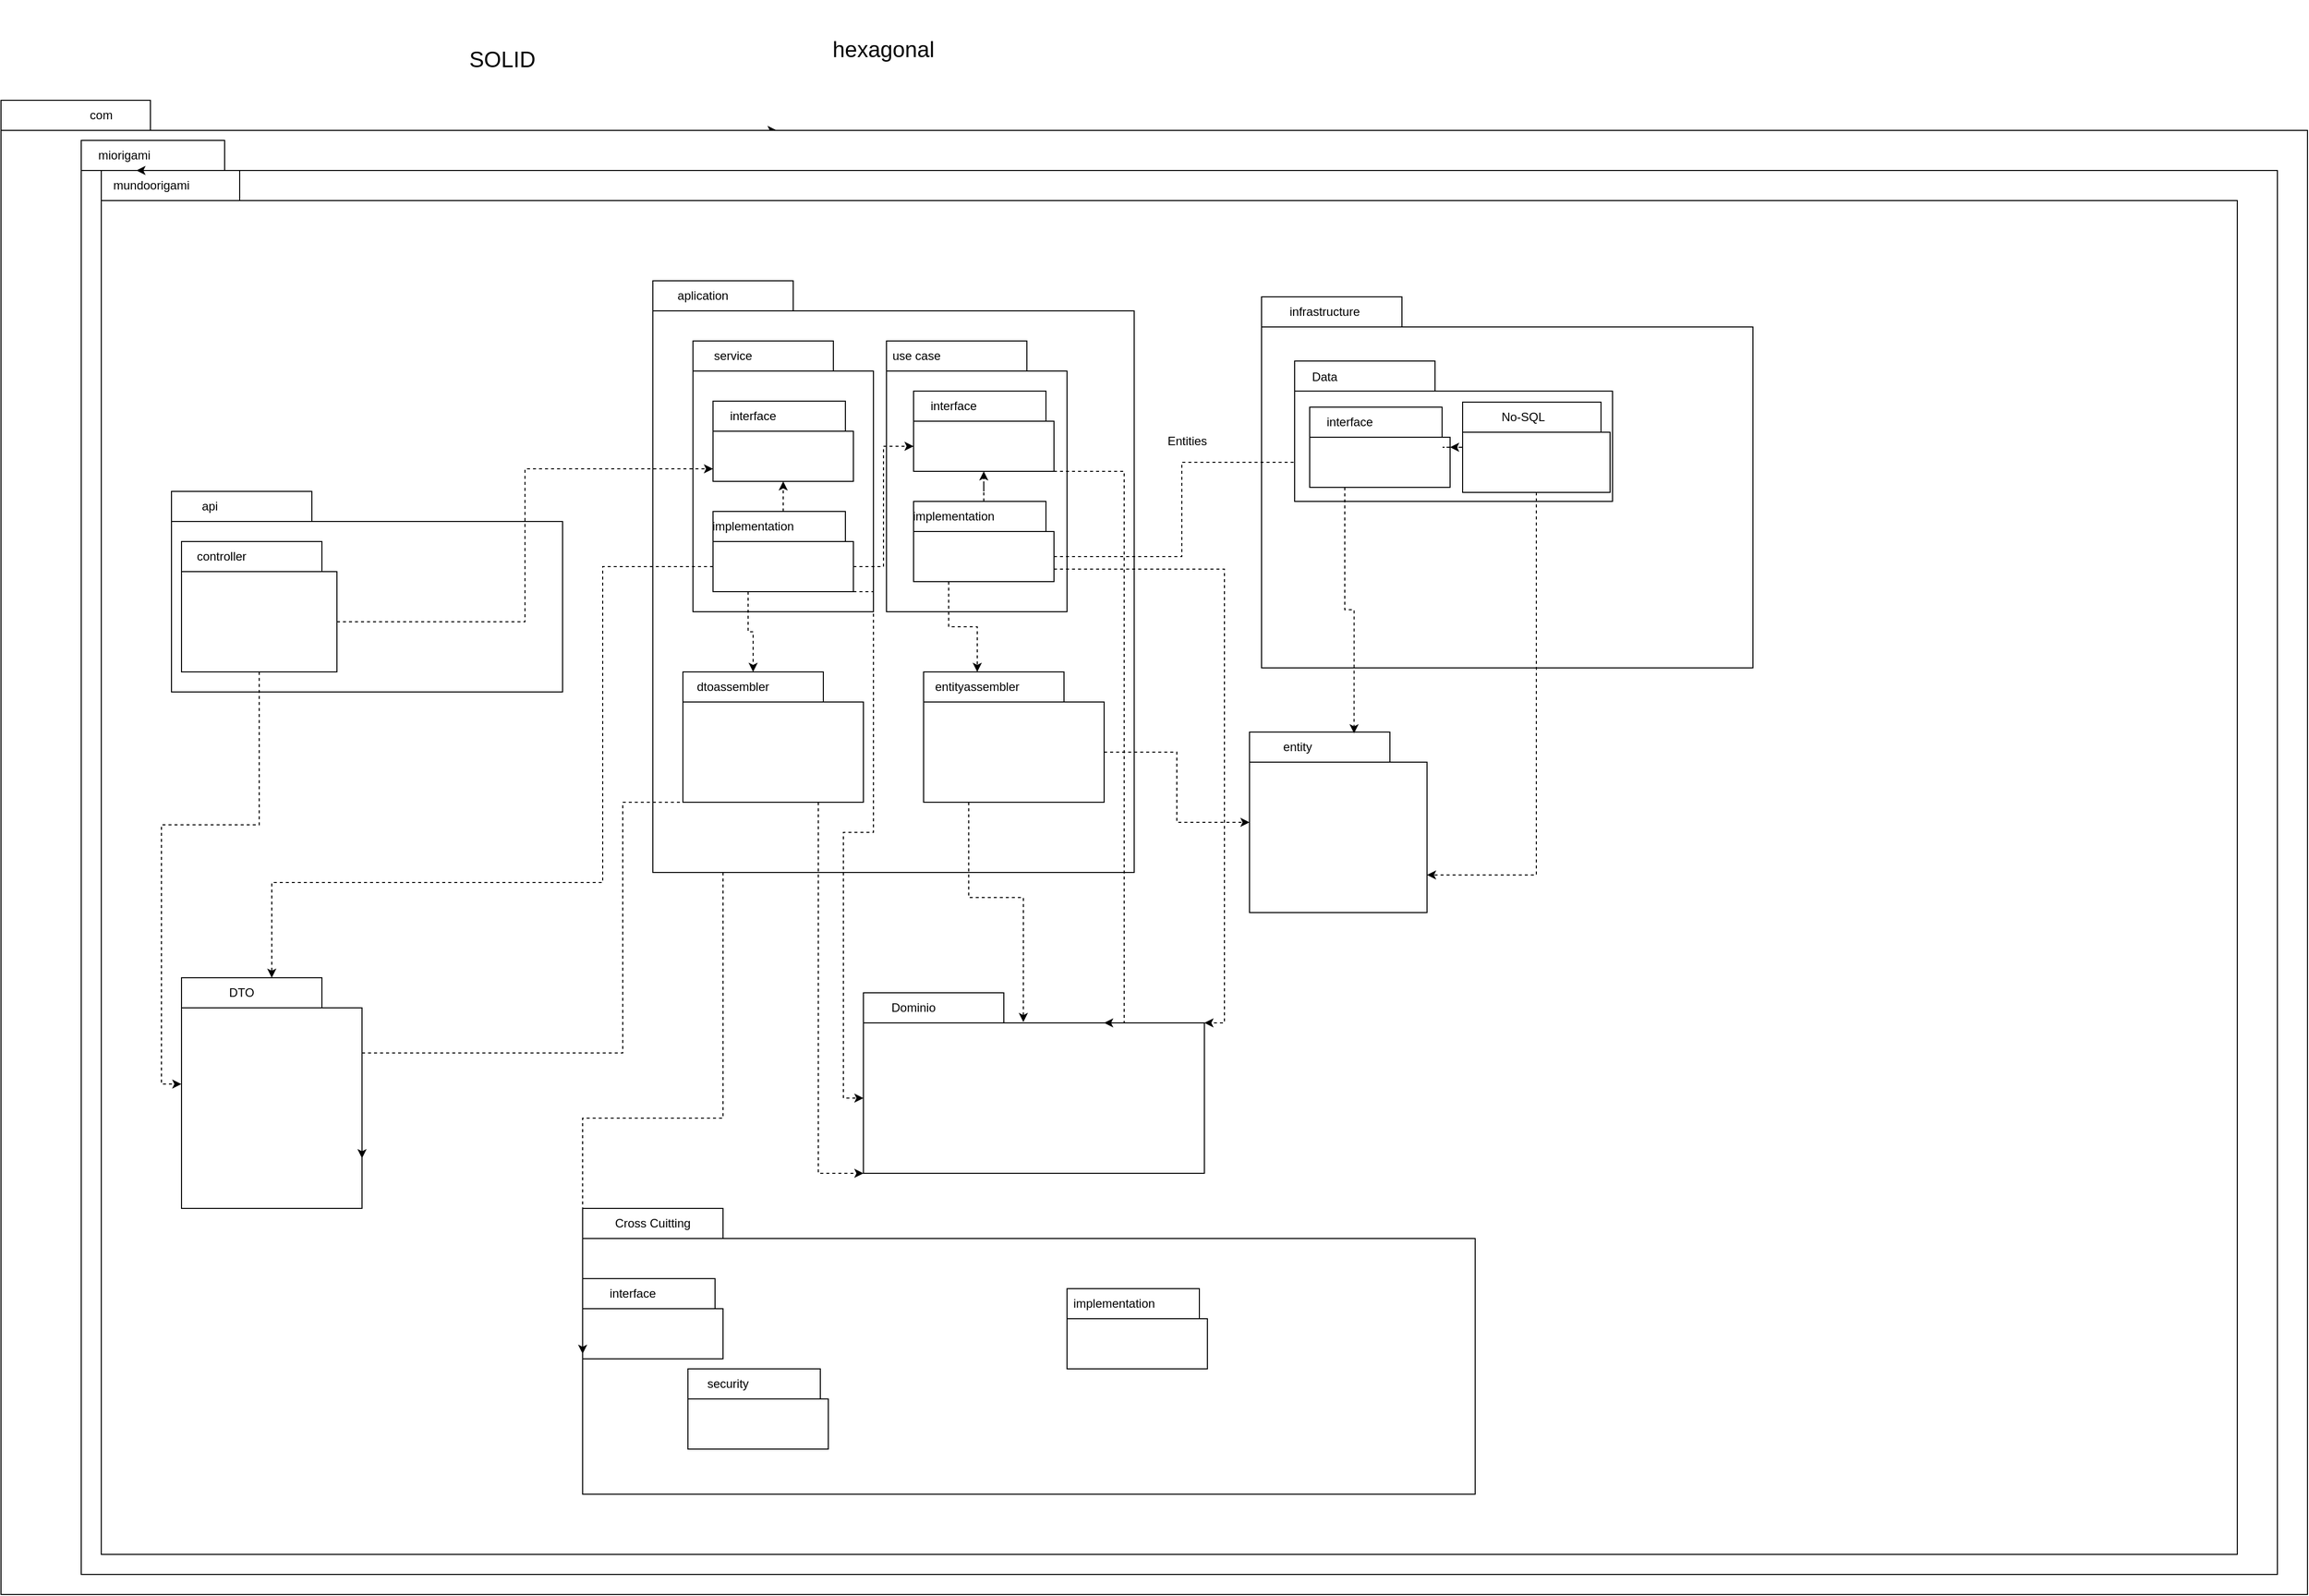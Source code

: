 <mxfile version="20.4.0" type="github" pages="2">
  <diagram id="njSuFOlGxyn5PJmG5m-q" name="Página-1">
    <mxGraphModel dx="3858" dy="2456" grid="1" gridSize="10" guides="1" tooltips="1" connect="1" arrows="1" fold="1" page="1" pageScale="1" pageWidth="827" pageHeight="1169" math="0" shadow="0">
      <root>
        <mxCell id="0" />
        <mxCell id="1" parent="0" />
        <mxCell id="4pJF7ue7lpUlPbhgmUZr-3" style="edgeStyle=orthogonalEdgeStyle;rounded=0;orthogonalLoop=1;jettySize=auto;html=1;dashed=1;" parent="1" edge="1">
          <mxGeometry relative="1" as="geometry">
            <mxPoint x="-226.5" y="-290" as="sourcePoint" />
            <mxPoint x="-146.5" y="-290" as="targetPoint" />
          </mxGeometry>
        </mxCell>
        <mxCell id="4pJF7ue7lpUlPbhgmUZr-6" value="Text" style="text;html=1;strokeColor=none;fillColor=none;align=center;verticalAlign=middle;whiteSpace=wrap;rounded=0;" parent="1" vertex="1">
          <mxGeometry x="160" y="120" width="60" height="30" as="geometry" />
        </mxCell>
        <mxCell id="4pJF7ue7lpUlPbhgmUZr-11" value="Mundo Origami" style="text;html=1;strokeColor=none;fillColor=none;align=center;verticalAlign=middle;whiteSpace=wrap;rounded=0;" parent="1" vertex="1">
          <mxGeometry x="-430" y="10" width="60" height="30" as="geometry" />
        </mxCell>
        <mxCell id="4pJF7ue7lpUlPbhgmUZr-12" style="edgeStyle=orthogonalEdgeStyle;rounded=0;orthogonalLoop=1;jettySize=auto;html=1;dashed=1;exitX=0;exitY=0;exitDx=390;exitDy=115;exitPerimeter=0;entryX=0;entryY=0;entryDx=0;entryDy=115;entryPerimeter=0;" parent="1" edge="1">
          <mxGeometry relative="1" as="geometry">
            <mxPoint x="243.5" y="-275" as="sourcePoint" />
            <mxPoint x="303.5" y="-275" as="targetPoint" />
          </mxGeometry>
        </mxCell>
        <mxCell id="FZhuZUUJ5nNlcM6EinAX-2" value="" style="shape=folder;fontStyle=1;spacingTop=10;tabWidth=130;tabHeight=30;tabPosition=left;html=1;" parent="1" vertex="1">
          <mxGeometry x="-920" y="-320" width="2300" height="1490" as="geometry" />
        </mxCell>
        <mxCell id="FZhuZUUJ5nNlcM6EinAX-3" value="" style="shape=folder;fontStyle=1;spacingTop=10;tabWidth=130;tabHeight=30;tabPosition=left;html=1;" parent="1" vertex="1">
          <mxGeometry x="-840" y="-280" width="2190" height="1430" as="geometry" />
        </mxCell>
        <mxCell id="FZhuZUUJ5nNlcM6EinAX-20" value="" style="shape=folder;fontStyle=1;spacingTop=10;tabWidth=130;tabHeight=30;tabPosition=left;html=1;" parent="1" vertex="1">
          <mxGeometry x="-820" y="-250" width="2130" height="1380" as="geometry" />
        </mxCell>
        <mxCell id="FZhuZUUJ5nNlcM6EinAX-21" value="com" style="text;html=1;strokeColor=none;fillColor=none;align=center;verticalAlign=middle;whiteSpace=wrap;rounded=0;" parent="1" vertex="1">
          <mxGeometry x="-850" y="-320" width="60" height="30" as="geometry" />
        </mxCell>
        <mxCell id="FZhuZUUJ5nNlcM6EinAX-22" value="miorigami" style="text;html=1;strokeColor=none;fillColor=none;align=center;verticalAlign=middle;whiteSpace=wrap;rounded=0;" parent="1" vertex="1">
          <mxGeometry x="-827" y="-280" width="60" height="30" as="geometry" />
        </mxCell>
        <mxCell id="FZhuZUUJ5nNlcM6EinAX-23" value="mundoorigami" style="text;html=1;strokeColor=none;fillColor=none;align=center;verticalAlign=middle;whiteSpace=wrap;rounded=0;" parent="1" vertex="1">
          <mxGeometry x="-800" y="-250" width="60" height="30" as="geometry" />
        </mxCell>
        <mxCell id="FZhuZUUJ5nNlcM6EinAX-28" value="" style="shape=folder;fontStyle=1;spacingTop=10;tabWidth=140;tabHeight=30;tabPosition=left;html=1;" parent="1" vertex="1">
          <mxGeometry x="-750" y="70" width="390" height="200" as="geometry" />
        </mxCell>
        <mxCell id="FZhuZUUJ5nNlcM6EinAX-29" value="api&amp;nbsp;" style="text;html=1;strokeColor=none;fillColor=none;align=center;verticalAlign=middle;whiteSpace=wrap;rounded=0;" parent="1" vertex="1">
          <mxGeometry x="-740" y="70" width="60" height="30" as="geometry" />
        </mxCell>
        <mxCell id="FZhuZUUJ5nNlcM6EinAX-30" value="" style="shape=folder;fontStyle=1;spacingTop=10;tabWidth=140;tabHeight=30;tabPosition=left;html=1;" parent="1" vertex="1">
          <mxGeometry x="-270" y="-140" width="480" height="590" as="geometry" />
        </mxCell>
        <mxCell id="FZhuZUUJ5nNlcM6EinAX-31" value="" style="shape=folder;fontStyle=1;spacingTop=10;tabWidth=140;tabHeight=30;tabPosition=left;html=1;" parent="1" vertex="1">
          <mxGeometry x="337" y="-124" width="490" height="370" as="geometry" />
        </mxCell>
        <mxCell id="FZhuZUUJ5nNlcM6EinAX-33" value="aplication" style="text;html=1;strokeColor=none;fillColor=none;align=center;verticalAlign=middle;whiteSpace=wrap;rounded=0;" parent="1" vertex="1">
          <mxGeometry x="-250" y="-140" width="60" height="30" as="geometry" />
        </mxCell>
        <mxCell id="Q-lflpS56EtilcvzjH1G-3" style="edgeStyle=orthogonalEdgeStyle;rounded=0;orthogonalLoop=1;jettySize=auto;html=1;exitX=0.5;exitY=1;exitDx=0;exitDy=0;exitPerimeter=0;entryX=-0.001;entryY=0.461;entryDx=0;entryDy=0;entryPerimeter=0;dashed=1;" parent="1" source="B2iAS1njUcuaEuBR_V0X-3" target="B2iAS1njUcuaEuBR_V0X-8" edge="1">
          <mxGeometry relative="1" as="geometry" />
        </mxCell>
        <mxCell id="B2iAS1njUcuaEuBR_V0X-3" value="" style="shape=folder;fontStyle=1;spacingTop=10;tabWidth=140;tabHeight=30;tabPosition=left;html=1;" parent="1" vertex="1">
          <mxGeometry x="-740" y="120" width="155" height="130" as="geometry" />
        </mxCell>
        <mxCell id="B2iAS1njUcuaEuBR_V0X-8" value="" style="shape=folder;fontStyle=1;spacingTop=10;tabWidth=140;tabHeight=30;tabPosition=left;html=1;" parent="1" vertex="1">
          <mxGeometry x="-740" y="555" width="180" height="230" as="geometry" />
        </mxCell>
        <mxCell id="B2iAS1njUcuaEuBR_V0X-9" value="DTO" style="text;html=1;strokeColor=none;fillColor=none;align=center;verticalAlign=middle;whiteSpace=wrap;rounded=0;" parent="1" vertex="1">
          <mxGeometry x="-710" y="555" width="60" height="30" as="geometry" />
        </mxCell>
        <mxCell id="B2iAS1njUcuaEuBR_V0X-10" value="" style="shape=folder;fontStyle=1;spacingTop=10;tabWidth=140;tabHeight=30;tabPosition=left;html=1;" parent="1" vertex="1">
          <mxGeometry x="-60" y="570" width="340" height="180" as="geometry" />
        </mxCell>
        <mxCell id="B2iAS1njUcuaEuBR_V0X-11" value="Dominio" style="text;html=1;strokeColor=none;fillColor=none;align=center;verticalAlign=middle;whiteSpace=wrap;rounded=0;" parent="1" vertex="1">
          <mxGeometry x="-40" y="570" width="60" height="30" as="geometry" />
        </mxCell>
        <mxCell id="B2iAS1njUcuaEuBR_V0X-14" value="infrastructure" style="text;html=1;strokeColor=none;fillColor=none;align=center;verticalAlign=middle;whiteSpace=wrap;rounded=0;" parent="1" vertex="1">
          <mxGeometry x="370" y="-124" width="60" height="30" as="geometry" />
        </mxCell>
        <mxCell id="B2iAS1njUcuaEuBR_V0X-17" value="" style="shape=folder;fontStyle=1;spacingTop=10;tabWidth=140;tabHeight=30;tabPosition=left;html=1;" parent="1" vertex="1">
          <mxGeometry x="-230" y="-80" width="180" height="270" as="geometry" />
        </mxCell>
        <mxCell id="B2iAS1njUcuaEuBR_V0X-18" value="" style="shape=folder;fontStyle=1;spacingTop=10;tabWidth=140;tabHeight=30;tabPosition=left;html=1;" parent="1" vertex="1">
          <mxGeometry x="-210" y="-20" width="140" height="80" as="geometry" />
        </mxCell>
        <mxCell id="Q-lflpS56EtilcvzjH1G-7" style="edgeStyle=orthogonalEdgeStyle;rounded=0;orthogonalLoop=1;jettySize=auto;html=1;exitX=0;exitY=0;exitDx=0;exitDy=55;exitPerimeter=0;dashed=1;" parent="1" source="B2iAS1njUcuaEuBR_V0X-19" target="B2iAS1njUcuaEuBR_V0X-8" edge="1">
          <mxGeometry relative="1" as="geometry">
            <Array as="points">
              <mxPoint x="-320" y="145" />
              <mxPoint x="-320" y="460" />
              <mxPoint x="-650" y="460" />
            </Array>
          </mxGeometry>
        </mxCell>
        <mxCell id="Q-lflpS56EtilcvzjH1G-11" style="edgeStyle=orthogonalEdgeStyle;rounded=0;orthogonalLoop=1;jettySize=auto;html=1;exitX=0.25;exitY=1;exitDx=0;exitDy=0;exitPerimeter=0;entryX=0.75;entryY=0;entryDx=0;entryDy=0;dashed=1;" parent="1" source="B2iAS1njUcuaEuBR_V0X-19" target="B2iAS1njUcuaEuBR_V0X-58" edge="1">
          <mxGeometry relative="1" as="geometry" />
        </mxCell>
        <mxCell id="Q-lflpS56EtilcvzjH1G-21" style="edgeStyle=orthogonalEdgeStyle;rounded=0;orthogonalLoop=1;jettySize=auto;html=1;exitX=0;exitY=0;exitDx=140;exitDy=80;exitPerimeter=0;entryX=0;entryY=0;entryDx=0;entryDy=105;entryPerimeter=0;dashed=1;" parent="1" source="B2iAS1njUcuaEuBR_V0X-19" target="B2iAS1njUcuaEuBR_V0X-10" edge="1">
          <mxGeometry relative="1" as="geometry">
            <Array as="points">
              <mxPoint x="-50" y="170" />
              <mxPoint x="-50" y="410" />
              <mxPoint x="-80" y="410" />
              <mxPoint x="-80" y="675" />
            </Array>
          </mxGeometry>
        </mxCell>
        <mxCell id="B2iAS1njUcuaEuBR_V0X-19" value="" style="shape=folder;fontStyle=1;spacingTop=10;tabWidth=140;tabHeight=30;tabPosition=left;html=1;" parent="1" vertex="1">
          <mxGeometry x="-210" y="90" width="140" height="80" as="geometry" />
        </mxCell>
        <mxCell id="B2iAS1njUcuaEuBR_V0X-20" value="interface" style="text;html=1;strokeColor=none;fillColor=none;align=center;verticalAlign=middle;whiteSpace=wrap;rounded=0;" parent="1" vertex="1">
          <mxGeometry x="-200" y="-20" width="60" height="30" as="geometry" />
        </mxCell>
        <mxCell id="B2iAS1njUcuaEuBR_V0X-21" value="service" style="text;html=1;strokeColor=none;fillColor=none;align=center;verticalAlign=middle;whiteSpace=wrap;rounded=0;" parent="1" vertex="1">
          <mxGeometry x="-220" y="-80" width="60" height="30" as="geometry" />
        </mxCell>
        <mxCell id="Q-lflpS56EtilcvzjH1G-18" style="edgeStyle=orthogonalEdgeStyle;rounded=0;orthogonalLoop=1;jettySize=auto;html=1;exitX=1;exitY=0;exitDx=0;exitDy=0;entryX=0.5;entryY=1;entryDx=0;entryDy=0;entryPerimeter=0;dashed=1;" parent="1" source="B2iAS1njUcuaEuBR_V0X-22" target="B2iAS1njUcuaEuBR_V0X-18" edge="1">
          <mxGeometry relative="1" as="geometry" />
        </mxCell>
        <mxCell id="B2iAS1njUcuaEuBR_V0X-22" value="implementation" style="text;html=1;strokeColor=none;fillColor=none;align=center;verticalAlign=middle;whiteSpace=wrap;rounded=0;" parent="1" vertex="1">
          <mxGeometry x="-200" y="90" width="60" height="30" as="geometry" />
        </mxCell>
        <mxCell id="B2iAS1njUcuaEuBR_V0X-23" value="controller&lt;span style=&quot;color: rgba(0, 0, 0, 0); font-family: monospace; font-size: 0px; text-align: start;&quot;&gt;%3CmxGraphModel%3E%3Croot%3E%3CmxCell%20id%3D%220%22%2F%3E%3CmxCell%20id%3D%221%22%20parent%3D%220%22%2F%3E%3CmxCell%20id%3D%222%22%20value%3D%22interface%22%20style%3D%22text%3Bhtml%3D1%3BstrokeColor%3Dnone%3BfillColor%3Dnone%3Balign%3Dcenter%3BverticalAlign%3Dmiddle%3BwhiteSpace%3Dwrap%3Brounded%3D0%3B%22%20vertex%3D%221%22%20parent%3D%221%22%3E%3CmxGeometry%20x%3D%22-190%22%20y%3D%22-20%22%20width%3D%2260%22%20height%3D%2230%22%20as%3D%22geometry%22%2F%3E%3C%2FmxCell%3E%3C%2Froot%3E%3C%2FmxGraphModel%3E&lt;/span&gt;" style="text;html=1;strokeColor=none;fillColor=none;align=center;verticalAlign=middle;whiteSpace=wrap;rounded=0;" parent="1" vertex="1">
          <mxGeometry x="-730" y="120" width="60" height="30" as="geometry" />
        </mxCell>
        <mxCell id="B2iAS1njUcuaEuBR_V0X-24" value="" style="shape=folder;fontStyle=1;spacingTop=10;tabWidth=140;tabHeight=30;tabPosition=left;html=1;" parent="1" vertex="1">
          <mxGeometry x="-340" y="785" width="890" height="285" as="geometry" />
        </mxCell>
        <mxCell id="B2iAS1njUcuaEuBR_V0X-25" value="Cross Cuitting" style="text;html=1;strokeColor=none;fillColor=none;align=center;verticalAlign=middle;whiteSpace=wrap;rounded=0;" parent="1" vertex="1">
          <mxGeometry x="-310" y="785" width="80" height="30" as="geometry" />
        </mxCell>
        <mxCell id="B2iAS1njUcuaEuBR_V0X-26" style="edgeStyle=orthogonalEdgeStyle;rounded=0;orthogonalLoop=1;jettySize=auto;html=1;exitX=0.5;exitY=0;exitDx=0;exitDy=0;entryX=0.25;entryY=0;entryDx=0;entryDy=0;" parent="1" source="FZhuZUUJ5nNlcM6EinAX-23" target="FZhuZUUJ5nNlcM6EinAX-23" edge="1">
          <mxGeometry relative="1" as="geometry" />
        </mxCell>
        <mxCell id="B2iAS1njUcuaEuBR_V0X-27" value="" style="shape=folder;fontStyle=1;spacingTop=10;tabWidth=140;tabHeight=30;tabPosition=left;html=1;" parent="1" vertex="1">
          <mxGeometry x="325" y="310" width="177" height="180" as="geometry" />
        </mxCell>
        <mxCell id="B2iAS1njUcuaEuBR_V0X-28" value="entity" style="text;html=1;strokeColor=none;fillColor=none;align=center;verticalAlign=middle;whiteSpace=wrap;rounded=0;" parent="1" vertex="1">
          <mxGeometry x="343" y="310" width="60" height="30" as="geometry" />
        </mxCell>
        <mxCell id="B2iAS1njUcuaEuBR_V0X-34" value="" style="shape=folder;fontStyle=1;spacingTop=10;tabWidth=140;tabHeight=30;tabPosition=left;html=1;" parent="1" vertex="1">
          <mxGeometry x="-37" y="-80" width="180" height="270" as="geometry" />
        </mxCell>
        <mxCell id="B2iAS1njUcuaEuBR_V0X-35" value="use case" style="text;html=1;strokeColor=none;fillColor=none;align=center;verticalAlign=middle;whiteSpace=wrap;rounded=0;" parent="1" vertex="1">
          <mxGeometry x="-37" y="-80" width="60" height="30" as="geometry" />
        </mxCell>
        <mxCell id="Q-lflpS56EtilcvzjH1G-20" style="edgeStyle=orthogonalEdgeStyle;rounded=0;orthogonalLoop=1;jettySize=auto;html=1;exitX=0;exitY=0;exitDx=140;exitDy=80;exitPerimeter=0;entryX=0;entryY=0;entryDx=240;entryDy=30;entryPerimeter=0;dashed=1;" parent="1" source="B2iAS1njUcuaEuBR_V0X-36" target="B2iAS1njUcuaEuBR_V0X-10" edge="1">
          <mxGeometry relative="1" as="geometry">
            <Array as="points">
              <mxPoint x="200" y="50" />
              <mxPoint x="200" y="600" />
            </Array>
          </mxGeometry>
        </mxCell>
        <mxCell id="B2iAS1njUcuaEuBR_V0X-36" value="" style="shape=folder;fontStyle=1;spacingTop=10;tabWidth=140;tabHeight=30;tabPosition=left;html=1;" parent="1" vertex="1">
          <mxGeometry x="-10" y="-30" width="140" height="80" as="geometry" />
        </mxCell>
        <mxCell id="Q-lflpS56EtilcvzjH1G-12" style="edgeStyle=orthogonalEdgeStyle;rounded=0;orthogonalLoop=1;jettySize=auto;html=1;exitX=0;exitY=0;exitDx=140;exitDy=55;exitPerimeter=0;entryX=0;entryY=0;entryDx=0;entryDy=55;entryPerimeter=0;dashed=1;" parent="1" source="B2iAS1njUcuaEuBR_V0X-37" target="B2iAS1njUcuaEuBR_V0X-45" edge="1">
          <mxGeometry relative="1" as="geometry" />
        </mxCell>
        <mxCell id="Q-lflpS56EtilcvzjH1G-14" style="edgeStyle=orthogonalEdgeStyle;rounded=0;orthogonalLoop=1;jettySize=auto;html=1;exitX=0.25;exitY=1;exitDx=0;exitDy=0;exitPerimeter=0;dashed=1;entryX=0.5;entryY=0;entryDx=0;entryDy=0;" parent="1" source="B2iAS1njUcuaEuBR_V0X-37" target="B2iAS1njUcuaEuBR_V0X-59" edge="1">
          <mxGeometry relative="1" as="geometry" />
        </mxCell>
        <mxCell id="Q-lflpS56EtilcvzjH1G-17" style="edgeStyle=orthogonalEdgeStyle;rounded=0;orthogonalLoop=1;jettySize=auto;html=1;exitX=0;exitY=0;exitDx=70;exitDy=0;exitPerimeter=0;dashed=1;" parent="1" source="B2iAS1njUcuaEuBR_V0X-37" target="B2iAS1njUcuaEuBR_V0X-36" edge="1">
          <mxGeometry relative="1" as="geometry" />
        </mxCell>
        <mxCell id="Q-lflpS56EtilcvzjH1G-22" style="edgeStyle=orthogonalEdgeStyle;rounded=0;orthogonalLoop=1;jettySize=auto;html=1;exitX=0;exitY=0;exitDx=140;exitDy=67.5;exitPerimeter=0;entryX=0;entryY=0;entryDx=340;entryDy=30;entryPerimeter=0;dashed=1;" parent="1" source="B2iAS1njUcuaEuBR_V0X-37" target="B2iAS1njUcuaEuBR_V0X-10" edge="1">
          <mxGeometry relative="1" as="geometry" />
        </mxCell>
        <mxCell id="B2iAS1njUcuaEuBR_V0X-37" value="" style="shape=folder;fontStyle=1;spacingTop=10;tabWidth=140;tabHeight=30;tabPosition=left;html=1;" parent="1" vertex="1">
          <mxGeometry x="-10" y="80" width="140" height="80" as="geometry" />
        </mxCell>
        <mxCell id="B2iAS1njUcuaEuBR_V0X-38" value="interface" style="text;html=1;strokeColor=none;fillColor=none;align=center;verticalAlign=middle;whiteSpace=wrap;rounded=0;" parent="1" vertex="1">
          <mxGeometry y="-30" width="60" height="30" as="geometry" />
        </mxCell>
        <mxCell id="B2iAS1njUcuaEuBR_V0X-39" value="implementation" style="text;html=1;strokeColor=none;fillColor=none;align=center;verticalAlign=middle;whiteSpace=wrap;rounded=0;" parent="1" vertex="1">
          <mxGeometry y="80" width="60" height="30" as="geometry" />
        </mxCell>
        <mxCell id="B2iAS1njUcuaEuBR_V0X-44" value="" style="shape=folder;fontStyle=1;spacingTop=10;tabWidth=140;tabHeight=30;tabPosition=left;html=1;" parent="1" vertex="1">
          <mxGeometry x="370" y="-60" width="317" height="140" as="geometry" />
        </mxCell>
        <mxCell id="Q-lflpS56EtilcvzjH1G-24" style="edgeStyle=orthogonalEdgeStyle;rounded=0;orthogonalLoop=1;jettySize=auto;html=1;exitX=0.25;exitY=1;exitDx=0;exitDy=0;exitPerimeter=0;entryX=0.589;entryY=0.007;entryDx=0;entryDy=0;entryPerimeter=0;dashed=1;" parent="1" source="B2iAS1njUcuaEuBR_V0X-45" target="B2iAS1njUcuaEuBR_V0X-27" edge="1">
          <mxGeometry relative="1" as="geometry" />
        </mxCell>
        <mxCell id="B2iAS1njUcuaEuBR_V0X-45" value="" style="shape=folder;fontStyle=1;spacingTop=10;tabWidth=140;tabHeight=30;tabPosition=left;html=1;" parent="1" vertex="1">
          <mxGeometry x="385" y="-14" width="140" height="80" as="geometry" />
        </mxCell>
        <mxCell id="B2iAS1njUcuaEuBR_V0X-46" value="interface" style="text;html=1;strokeColor=none;fillColor=none;align=center;verticalAlign=middle;whiteSpace=wrap;rounded=0;" parent="1" vertex="1">
          <mxGeometry x="395" y="-14" width="60" height="30" as="geometry" />
        </mxCell>
        <mxCell id="Q-lflpS56EtilcvzjH1G-16" style="edgeStyle=orthogonalEdgeStyle;rounded=0;orthogonalLoop=1;jettySize=auto;html=1;exitX=0;exitY=0;exitDx=0;exitDy=45;exitPerimeter=0;dashed=1;" parent="1" source="B2iAS1njUcuaEuBR_V0X-47" target="B2iAS1njUcuaEuBR_V0X-45" edge="1">
          <mxGeometry relative="1" as="geometry" />
        </mxCell>
        <mxCell id="Q-lflpS56EtilcvzjH1G-27" style="edgeStyle=orthogonalEdgeStyle;rounded=0;orthogonalLoop=1;jettySize=auto;html=1;exitX=0.5;exitY=1;exitDx=0;exitDy=0;exitPerimeter=0;entryX=0;entryY=0;entryDx=177;entryDy=142.5;entryPerimeter=0;dashed=1;" parent="1" source="B2iAS1njUcuaEuBR_V0X-47" target="B2iAS1njUcuaEuBR_V0X-27" edge="1">
          <mxGeometry relative="1" as="geometry" />
        </mxCell>
        <mxCell id="B2iAS1njUcuaEuBR_V0X-47" value="" style="shape=folder;fontStyle=1;spacingTop=10;tabWidth=140;tabHeight=30;tabPosition=left;html=1;" parent="1" vertex="1">
          <mxGeometry x="537.5" y="-19" width="147" height="90" as="geometry" />
        </mxCell>
        <mxCell id="B2iAS1njUcuaEuBR_V0X-48" value="No-SQL" style="text;html=1;strokeColor=none;fillColor=none;align=center;verticalAlign=middle;whiteSpace=wrap;rounded=0;" parent="1" vertex="1">
          <mxGeometry x="567.5" y="-19" width="60" height="30" as="geometry" />
        </mxCell>
        <mxCell id="B2iAS1njUcuaEuBR_V0X-49" value="Data" style="text;html=1;strokeColor=none;fillColor=none;align=center;verticalAlign=middle;whiteSpace=wrap;rounded=0;" parent="1" vertex="1">
          <mxGeometry x="370" y="-59" width="60" height="30" as="geometry" />
        </mxCell>
        <mxCell id="B2iAS1njUcuaEuBR_V0X-50" value="" style="shape=folder;fontStyle=1;spacingTop=10;tabWidth=140;tabHeight=30;tabPosition=left;html=1;" parent="1" vertex="1">
          <mxGeometry x="-235" y="945" width="140" height="80" as="geometry" />
        </mxCell>
        <mxCell id="B2iAS1njUcuaEuBR_V0X-51" value="security" style="text;html=1;strokeColor=none;fillColor=none;align=center;verticalAlign=middle;whiteSpace=wrap;rounded=0;" parent="1" vertex="1">
          <mxGeometry x="-225" y="945" width="60" height="30" as="geometry" />
        </mxCell>
        <mxCell id="B2iAS1njUcuaEuBR_V0X-52" value="" style="shape=folder;fontStyle=1;spacingTop=10;tabWidth=140;tabHeight=30;tabPosition=left;html=1;" parent="1" vertex="1">
          <mxGeometry x="143" y="865" width="140" height="80" as="geometry" />
        </mxCell>
        <mxCell id="B2iAS1njUcuaEuBR_V0X-53" value="implementation" style="text;html=1;strokeColor=none;fillColor=none;align=center;verticalAlign=middle;whiteSpace=wrap;rounded=0;" parent="1" vertex="1">
          <mxGeometry x="160" y="865" width="60" height="30" as="geometry" />
        </mxCell>
        <mxCell id="B2iAS1njUcuaEuBR_V0X-54" value="" style="shape=folder;fontStyle=1;spacingTop=10;tabWidth=140;tabHeight=30;tabPosition=left;html=1;" parent="1" vertex="1">
          <mxGeometry x="-340" y="855" width="140" height="80" as="geometry" />
        </mxCell>
        <mxCell id="B2iAS1njUcuaEuBR_V0X-55" value="interface" style="text;html=1;strokeColor=none;fillColor=none;align=center;verticalAlign=middle;whiteSpace=wrap;rounded=0;" parent="1" vertex="1">
          <mxGeometry x="-320" y="855" width="60" height="30" as="geometry" />
        </mxCell>
        <mxCell id="Q-lflpS56EtilcvzjH1G-8" style="edgeStyle=orthogonalEdgeStyle;rounded=0;orthogonalLoop=1;jettySize=auto;html=1;exitX=0.25;exitY=1;exitDx=0;exitDy=0;exitPerimeter=0;entryX=0;entryY=0;entryDx=180;entryDy=180;entryPerimeter=0;dashed=1;" parent="1" source="B2iAS1njUcuaEuBR_V0X-56" target="B2iAS1njUcuaEuBR_V0X-8" edge="1">
          <mxGeometry relative="1" as="geometry">
            <Array as="points">
              <mxPoint x="-300" y="380" />
              <mxPoint x="-300" y="630" />
              <mxPoint x="-560" y="630" />
            </Array>
          </mxGeometry>
        </mxCell>
        <mxCell id="Q-lflpS56EtilcvzjH1G-9" style="edgeStyle=orthogonalEdgeStyle;rounded=0;orthogonalLoop=1;jettySize=auto;html=1;entryX=0;entryY=0;entryDx=0;entryDy=145;entryPerimeter=0;dashed=1;" parent="1" source="FZhuZUUJ5nNlcM6EinAX-30" target="B2iAS1njUcuaEuBR_V0X-24" edge="1">
          <mxGeometry relative="1" as="geometry">
            <Array as="points">
              <mxPoint x="-200" y="695" />
            </Array>
          </mxGeometry>
        </mxCell>
        <mxCell id="Q-lflpS56EtilcvzjH1G-10" style="edgeStyle=orthogonalEdgeStyle;rounded=0;orthogonalLoop=1;jettySize=auto;html=1;exitX=0.75;exitY=1;exitDx=0;exitDy=0;exitPerimeter=0;entryX=0;entryY=0;entryDx=0;entryDy=180;dashed=1;entryPerimeter=0;" parent="1" source="B2iAS1njUcuaEuBR_V0X-56" target="B2iAS1njUcuaEuBR_V0X-10" edge="1">
          <mxGeometry relative="1" as="geometry">
            <Array as="points">
              <mxPoint x="-105" y="750" />
            </Array>
          </mxGeometry>
        </mxCell>
        <mxCell id="B2iAS1njUcuaEuBR_V0X-56" value="" style="shape=folder;fontStyle=1;spacingTop=10;tabWidth=140;tabHeight=30;tabPosition=left;html=1;" parent="1" vertex="1">
          <mxGeometry x="-240" y="250" width="180" height="130" as="geometry" />
        </mxCell>
        <mxCell id="Q-lflpS56EtilcvzjH1G-15" style="edgeStyle=orthogonalEdgeStyle;rounded=0;orthogonalLoop=1;jettySize=auto;html=1;exitX=0;exitY=0;exitDx=180;exitDy=80;exitPerimeter=0;dashed=1;" parent="1" source="B2iAS1njUcuaEuBR_V0X-57" target="B2iAS1njUcuaEuBR_V0X-27" edge="1">
          <mxGeometry relative="1" as="geometry" />
        </mxCell>
        <mxCell id="Q-lflpS56EtilcvzjH1G-23" style="edgeStyle=orthogonalEdgeStyle;rounded=0;orthogonalLoop=1;jettySize=auto;html=1;exitX=0.25;exitY=1;exitDx=0;exitDy=0;exitPerimeter=0;entryX=0.469;entryY=0.162;entryDx=0;entryDy=0;entryPerimeter=0;dashed=1;" parent="1" source="B2iAS1njUcuaEuBR_V0X-57" target="B2iAS1njUcuaEuBR_V0X-10" edge="1">
          <mxGeometry relative="1" as="geometry" />
        </mxCell>
        <mxCell id="B2iAS1njUcuaEuBR_V0X-57" value="" style="shape=folder;fontStyle=1;spacingTop=10;tabWidth=140;tabHeight=30;tabPosition=left;html=1;" parent="1" vertex="1">
          <mxGeometry y="250" width="180" height="130" as="geometry" />
        </mxCell>
        <mxCell id="B2iAS1njUcuaEuBR_V0X-58" value="dtoassembler" style="text;html=1;strokeColor=none;fillColor=none;align=center;verticalAlign=middle;whiteSpace=wrap;rounded=0;" parent="1" vertex="1">
          <mxGeometry x="-230" y="250" width="80" height="30" as="geometry" />
        </mxCell>
        <mxCell id="B2iAS1njUcuaEuBR_V0X-59" value="entityassembler" style="text;html=1;strokeColor=none;fillColor=none;align=center;verticalAlign=middle;whiteSpace=wrap;rounded=0;" parent="1" vertex="1">
          <mxGeometry x="10" y="250" width="87" height="30" as="geometry" />
        </mxCell>
        <mxCell id="Q-lflpS56EtilcvzjH1G-2" style="edgeStyle=orthogonalEdgeStyle;rounded=0;orthogonalLoop=1;jettySize=auto;html=1;exitX=0;exitY=0;exitDx=155;exitDy=80;exitPerimeter=0;entryX=0;entryY=0;entryDx=0;entryDy=67.5;entryPerimeter=0;dashed=1;" parent="1" source="B2iAS1njUcuaEuBR_V0X-3" target="B2iAS1njUcuaEuBR_V0X-18" edge="1">
          <mxGeometry relative="1" as="geometry" />
        </mxCell>
        <mxCell id="Q-lflpS56EtilcvzjH1G-6" style="edgeStyle=orthogonalEdgeStyle;rounded=0;orthogonalLoop=1;jettySize=auto;html=1;exitX=0;exitY=0;exitDx=140;exitDy=55;exitPerimeter=0;entryX=0;entryY=0;entryDx=0;entryDy=55;entryPerimeter=0;dashed=1;" parent="1" source="B2iAS1njUcuaEuBR_V0X-19" target="B2iAS1njUcuaEuBR_V0X-36" edge="1">
          <mxGeometry relative="1" as="geometry" />
        </mxCell>
        <mxCell id="Q-lflpS56EtilcvzjH1G-13" value="Entities" style="text;html=1;strokeColor=none;fillColor=none;align=center;verticalAlign=middle;whiteSpace=wrap;rounded=0;" parent="1" vertex="1">
          <mxGeometry x="233" y="5" width="60" height="30" as="geometry" />
        </mxCell>
        <mxCell id="apABDPOrwCA1YmH_4dTa-1" value="&lt;font style=&quot;font-size: 22px;&quot;&gt;SOLID&lt;/font&gt;" style="text;html=1;strokeColor=none;fillColor=none;align=center;verticalAlign=middle;whiteSpace=wrap;rounded=0;" parent="1" vertex="1">
          <mxGeometry x="-530" y="-410" width="220" height="100" as="geometry" />
        </mxCell>
        <mxCell id="apABDPOrwCA1YmH_4dTa-2" value="&lt;font style=&quot;font-size: 22px;&quot;&gt;hexagonal&lt;/font&gt;" style="text;html=1;strokeColor=none;fillColor=none;align=center;verticalAlign=middle;whiteSpace=wrap;rounded=0;" parent="1" vertex="1">
          <mxGeometry x="-150" y="-420" width="220" height="100" as="geometry" />
        </mxCell>
      </root>
    </mxGraphModel>
  </diagram>
  <diagram id="0iafCUrRMLdDsTdESkp2" name="Página-2">
    <mxGraphModel dx="3031" dy="1287" grid="1" gridSize="10" guides="1" tooltips="1" connect="1" arrows="1" fold="1" page="1" pageScale="1" pageWidth="827" pageHeight="1169" math="0" shadow="0">
      <root>
        <mxCell id="0" />
        <mxCell id="1" parent="0" />
        <mxCell id="dUCmMsZ1Xh3FnuEXSapk-1" value="Front-End" style="shape=module;align=left;spacingLeft=20;align=center;verticalAlign=top;jettyWidth=218;jettyHeight=48;" vertex="1" parent="1">
          <mxGeometry x="-730" y="1100" width="1513" height="400" as="geometry" />
        </mxCell>
        <mxCell id="dUCmMsZ1Xh3FnuEXSapk-2" value="Autenticación" style="shape=module;align=left;spacingLeft=20;align=center;verticalAlign=top;jettyWidth=67;jettyHeight=11;" vertex="1" parent="1">
          <mxGeometry x="-417" y="1160" width="440" height="200" as="geometry" />
        </mxCell>
        <mxCell id="dUCmMsZ1Xh3FnuEXSapk-3" style="edgeStyle=orthogonalEdgeStyle;rounded=0;orthogonalLoop=1;jettySize=auto;html=1;entryX=0.5;entryY=0;entryDx=0;entryDy=0;dashed=1;" edge="1" parent="1" source="dUCmMsZ1Xh3FnuEXSapk-4" target="dUCmMsZ1Xh3FnuEXSapk-5">
          <mxGeometry relative="1" as="geometry" />
        </mxCell>
        <mxCell id="dUCmMsZ1Xh3FnuEXSapk-4" value="Registrarse" style="shape=module;align=left;spacingLeft=20;align=center;verticalAlign=top;fillColor=#f5f5f5;strokeColor=#666666;fontColor=#333333;" vertex="1" parent="1">
          <mxGeometry x="-357" y="1235" width="100" height="50" as="geometry" />
        </mxCell>
        <mxCell id="dUCmMsZ1Xh3FnuEXSapk-5" value="Iniciar sesion" style="shape=module;align=left;spacingLeft=20;align=center;verticalAlign=top;fillColor=#f5f5f5;fontColor=#333333;strokeColor=#666666;" vertex="1" parent="1">
          <mxGeometry x="-177" y="1235" width="100" height="50" as="geometry" />
        </mxCell>
        <mxCell id="dUCmMsZ1Xh3FnuEXSapk-6" value="Autenticación" style="shape=module;align=left;spacingLeft=20;align=center;verticalAlign=top;jettyWidth=67;jettyHeight=11;" vertex="1" parent="1">
          <mxGeometry x="33" y="1155" width="440" height="200" as="geometry" />
        </mxCell>
        <mxCell id="dUCmMsZ1Xh3FnuEXSapk-7" style="edgeStyle=orthogonalEdgeStyle;rounded=0;orthogonalLoop=1;jettySize=auto;html=1;entryX=0.5;entryY=0;entryDx=0;entryDy=0;dashed=1;" edge="1" parent="1" source="dUCmMsZ1Xh3FnuEXSapk-8" target="dUCmMsZ1Xh3FnuEXSapk-12">
          <mxGeometry relative="1" as="geometry" />
        </mxCell>
        <mxCell id="dUCmMsZ1Xh3FnuEXSapk-8" value="Ver Tutorial" style="shape=module;align=left;spacingLeft=20;align=center;verticalAlign=top;fillColor=#f5f5f5;strokeColor=#666666;fontColor=#333333;" vertex="1" parent="1">
          <mxGeometry x="213" y="1235" width="100" height="50" as="geometry" />
        </mxCell>
        <mxCell id="dUCmMsZ1Xh3FnuEXSapk-9" style="edgeStyle=orthogonalEdgeStyle;rounded=0;orthogonalLoop=1;jettySize=auto;html=1;entryX=0.75;entryY=0;entryDx=0;entryDy=0;dashed=1;" edge="1" parent="1" source="dUCmMsZ1Xh3FnuEXSapk-10" target="dUCmMsZ1Xh3FnuEXSapk-8">
          <mxGeometry relative="1" as="geometry" />
        </mxCell>
        <mxCell id="dUCmMsZ1Xh3FnuEXSapk-10" value="Inicio" style="shape=module;align=left;spacingLeft=20;align=center;verticalAlign=top;fillColor=#f5f5f5;strokeColor=#666666;fontColor=#333333;" vertex="1" parent="1">
          <mxGeometry x="83" y="1235" width="100" height="50" as="geometry" />
        </mxCell>
        <mxCell id="dUCmMsZ1Xh3FnuEXSapk-11" style="edgeStyle=orthogonalEdgeStyle;rounded=0;orthogonalLoop=1;jettySize=auto;html=1;entryX=0.657;entryY=0.013;entryDx=0;entryDy=0;entryPerimeter=0;dashed=1;" edge="1" parent="1" source="dUCmMsZ1Xh3FnuEXSapk-5" target="dUCmMsZ1Xh3FnuEXSapk-10">
          <mxGeometry relative="1" as="geometry" />
        </mxCell>
        <mxCell id="dUCmMsZ1Xh3FnuEXSapk-12" value="Salir Tutorial" style="shape=module;align=left;spacingLeft=20;align=center;verticalAlign=top;fillColor=#f5f5f5;strokeColor=#666666;fontColor=#333333;" vertex="1" parent="1">
          <mxGeometry x="343" y="1230" width="100" height="50" as="geometry" />
        </mxCell>
        <mxCell id="4zCHHWSdHy4FV5sv3Yrn-1" value="" style="shape=folder;fontStyle=1;spacingTop=10;tabWidth=140;tabHeight=30;tabPosition=left;html=1;" vertex="1" parent="1">
          <mxGeometry x="-420" y="850" width="390" height="200" as="geometry" />
        </mxCell>
        <mxCell id="4zCHHWSdHy4FV5sv3Yrn-2" value="Aplicación" style="text;html=1;strokeColor=none;fillColor=none;align=center;verticalAlign=middle;whiteSpace=wrap;rounded=0;" vertex="1" parent="1">
          <mxGeometry x="-380" y="850" width="60" height="30" as="geometry" />
        </mxCell>
        <mxCell id="4zCHHWSdHy4FV5sv3Yrn-3" value="" style="shape=folder;fontStyle=1;spacingTop=10;tabWidth=140;tabHeight=30;tabPosition=left;html=1;" vertex="1" parent="1">
          <mxGeometry x="50" y="850" width="390" height="200" as="geometry" />
        </mxCell>
        <mxCell id="4zCHHWSdHy4FV5sv3Yrn-4" value="" style="shape=folder;fontStyle=1;spacingTop=10;tabWidth=140;tabHeight=30;tabPosition=left;html=1;" vertex="1" parent="1">
          <mxGeometry x="600" y="880" width="390" height="200" as="geometry" />
        </mxCell>
        <mxCell id="4zCHHWSdHy4FV5sv3Yrn-5" value="Base de datos" style="text;html=1;strokeColor=none;fillColor=none;align=center;verticalAlign=middle;whiteSpace=wrap;rounded=0;" vertex="1" parent="1">
          <mxGeometry x="630" y="875" width="60" height="30" as="geometry" />
        </mxCell>
        <mxCell id="4zCHHWSdHy4FV5sv3Yrn-6" value="Logica de negocio" style="text;html=1;strokeColor=none;fillColor=none;align=center;verticalAlign=middle;whiteSpace=wrap;rounded=0;" vertex="1" parent="1">
          <mxGeometry x="100" y="850" width="60" height="30" as="geometry" />
        </mxCell>
      </root>
    </mxGraphModel>
  </diagram>
</mxfile>
